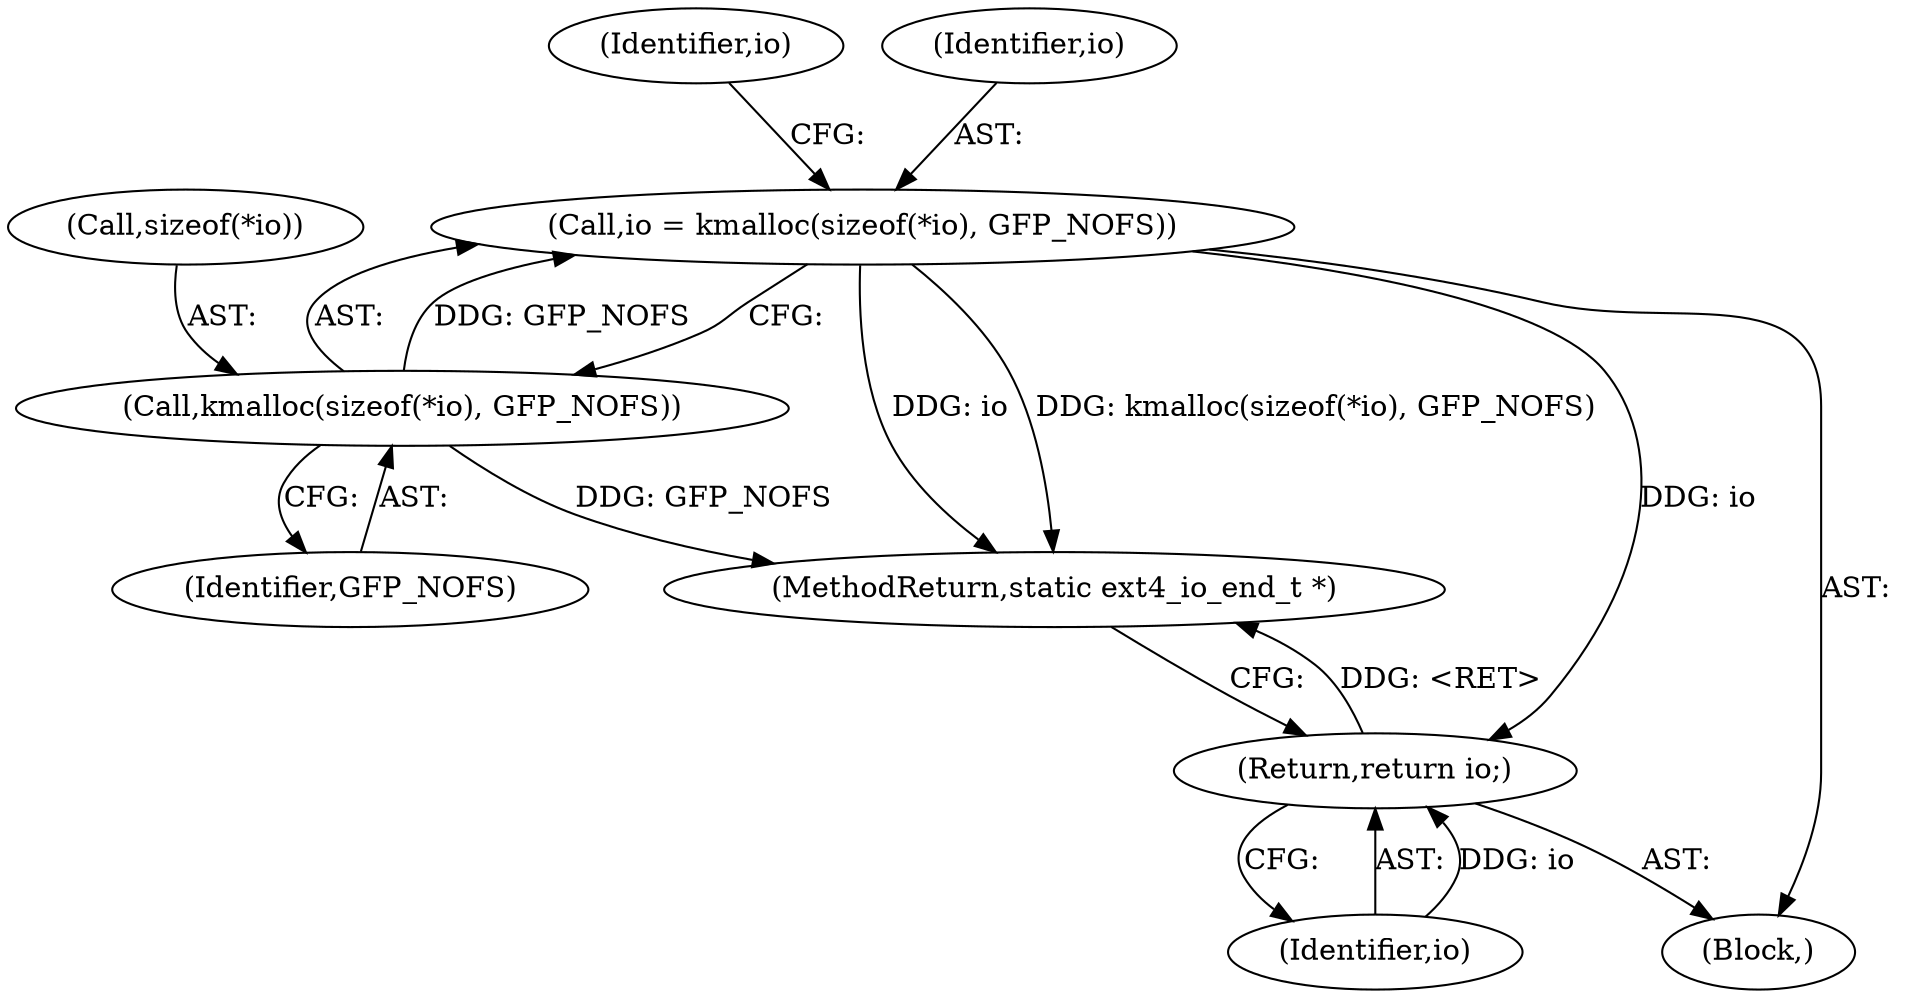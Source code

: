digraph "1_linux_744692dc059845b2a3022119871846e74d4f6e11_9@API" {
"1000107" [label="(Call,io = kmalloc(sizeof(*io), GFP_NOFS))"];
"1000109" [label="(Call,kmalloc(sizeof(*io), GFP_NOFS))"];
"1000155" [label="(Return,return io;)"];
"1000115" [label="(Identifier,io)"];
"1000157" [label="(MethodReturn,static ext4_io_end_t *)"];
"1000155" [label="(Return,return io;)"];
"1000107" [label="(Call,io = kmalloc(sizeof(*io), GFP_NOFS))"];
"1000109" [label="(Call,kmalloc(sizeof(*io), GFP_NOFS))"];
"1000110" [label="(Call,sizeof(*io))"];
"1000113" [label="(Identifier,GFP_NOFS)"];
"1000156" [label="(Identifier,io)"];
"1000102" [label="(Block,)"];
"1000108" [label="(Identifier,io)"];
"1000107" -> "1000102"  [label="AST: "];
"1000107" -> "1000109"  [label="CFG: "];
"1000108" -> "1000107"  [label="AST: "];
"1000109" -> "1000107"  [label="AST: "];
"1000115" -> "1000107"  [label="CFG: "];
"1000107" -> "1000157"  [label="DDG: io"];
"1000107" -> "1000157"  [label="DDG: kmalloc(sizeof(*io), GFP_NOFS)"];
"1000109" -> "1000107"  [label="DDG: GFP_NOFS"];
"1000107" -> "1000155"  [label="DDG: io"];
"1000109" -> "1000113"  [label="CFG: "];
"1000110" -> "1000109"  [label="AST: "];
"1000113" -> "1000109"  [label="AST: "];
"1000109" -> "1000157"  [label="DDG: GFP_NOFS"];
"1000155" -> "1000102"  [label="AST: "];
"1000155" -> "1000156"  [label="CFG: "];
"1000156" -> "1000155"  [label="AST: "];
"1000157" -> "1000155"  [label="CFG: "];
"1000155" -> "1000157"  [label="DDG: <RET>"];
"1000156" -> "1000155"  [label="DDG: io"];
}
